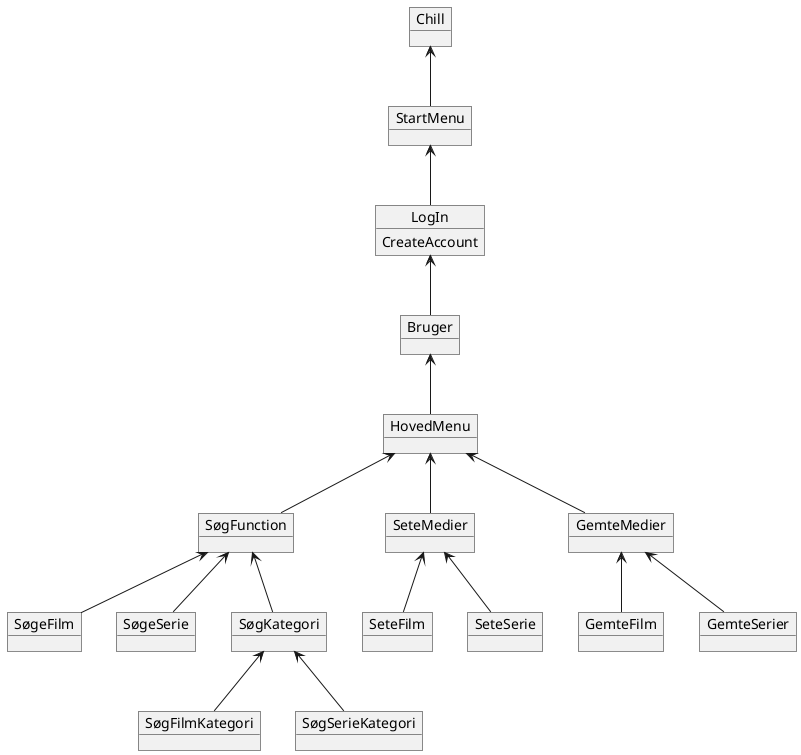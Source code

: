 @startuml
'https://plantuml.com/object-diagram

object Chill





object Bruger
object StartMenu
object HovedMenu
object SøgeFilm
object SøgFilmKategori
object SeteFilm
object GemteFilm
Object SøgeSerie
Object SøgSerieKategori
Object SeteSerie
Object GemteSerier
Object SøgFunction
Object SøgKategori
Object SeteMedier
Object GemteMedier
Object LogIn
LogIn : CreateAccount

Chill <-- StartMenu
StartMenu <-- LogIn
LogIn <-- Bruger
Bruger <-- HovedMenu

HovedMenu <-- SøgFunction
HovedMenu <-- SeteMedier
HovedMenu <-- GemteMedier

SøgFunction <-- SøgeFilm
SøgKategori <-- SøgFilmKategori
SøgFunction <-- SøgKategori


SeteMedier <-- SeteFilm
GemteMedier <-- GemteFilm
SøgFunction <-- SøgeSerie
SøgKategori <-- SøgSerieKategori
SeteMedier <-- SeteSerie
GemteMedier <-- GemteSerier






@enduml
